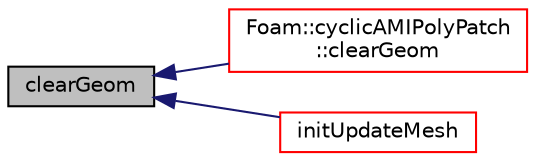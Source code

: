 digraph "clearGeom"
{
  bgcolor="transparent";
  edge [fontname="Helvetica",fontsize="10",labelfontname="Helvetica",labelfontsize="10"];
  node [fontname="Helvetica",fontsize="10",shape=record];
  rankdir="LR";
  Node1 [label="clearGeom",height=0.2,width=0.4,color="black", fillcolor="grey75", style="filled", fontcolor="black"];
  Node1 -> Node2 [dir="back",color="midnightblue",fontsize="10",style="solid",fontname="Helvetica"];
  Node2 [label="Foam::cyclicAMIPolyPatch\l::clearGeom",height=0.2,width=0.4,color="red",URL="$a00474.html#a499a7f858dc495c47b618e168fec6372",tooltip="Clear geometry. "];
  Node1 -> Node3 [dir="back",color="midnightblue",fontsize="10",style="solid",fontname="Helvetica"];
  Node3 [label="initUpdateMesh",height=0.2,width=0.4,color="red",URL="$a01935.html#aa5a0e52206169bee3e3e53f840cbb62a",tooltip="Initialise the update of the patch topology. "];
}
